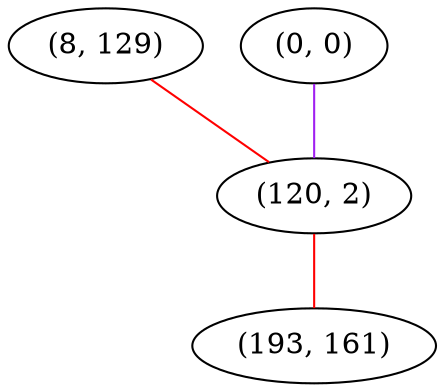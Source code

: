 graph "" {
"(8, 129)";
"(0, 0)";
"(120, 2)";
"(193, 161)";
"(8, 129)" -- "(120, 2)"  [color=red, key=0, weight=1];
"(0, 0)" -- "(120, 2)"  [color=purple, key=0, weight=4];
"(120, 2)" -- "(193, 161)"  [color=red, key=0, weight=1];
}
